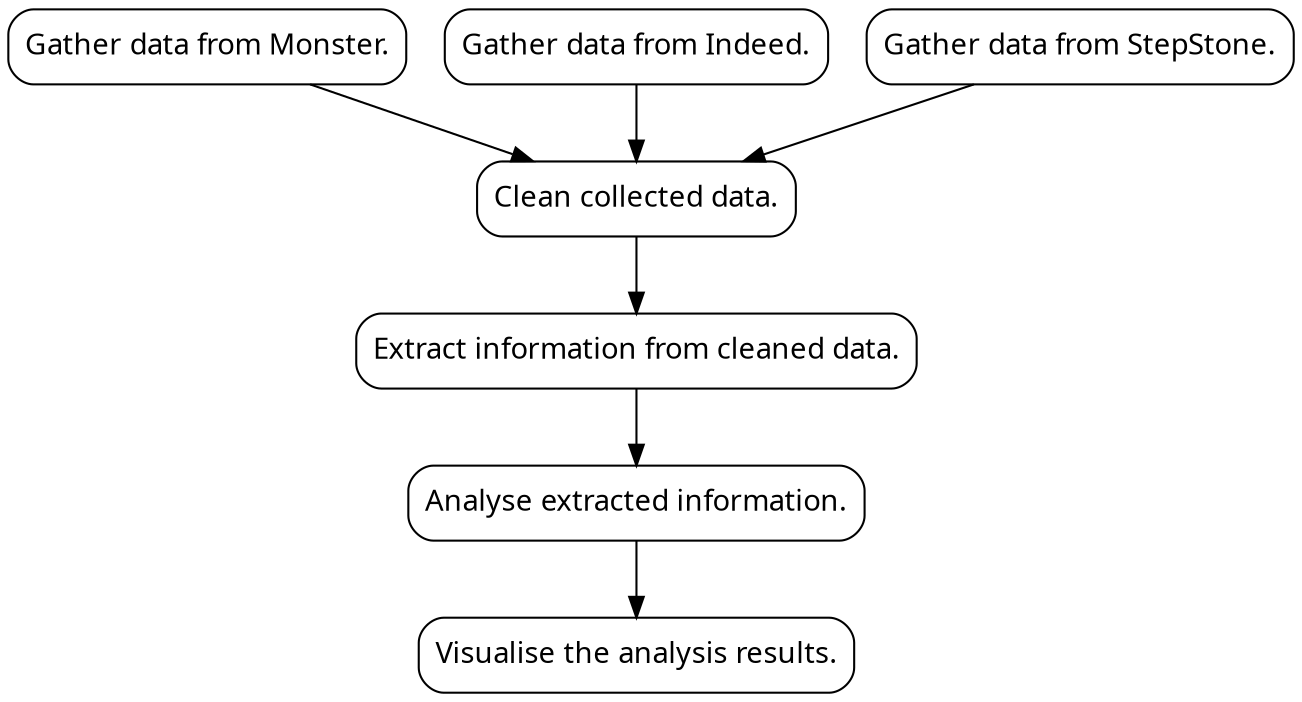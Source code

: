 digraph G {
  graph [fontname="sans-serif"];
  node [fontname="sans-serif", shape=Mrecord];
  edge [fontname="sans-serif"];

  scrape_monster -> clean_data;
  scrape_indeed -> clean_data;
  scrape_stepstone -> clean_data;
  clean_data -> extract_information;
  extract_information -> analyse_data;
  analyse_data -> visualise_results;

  scrape_monster [label="Gather data from Monster.", pos="0,0!"];
  scrape_indeed [label="Gather data from Indeed.", pos="0,1!"];
  scrape_stepstone [label="Gather data from StepStone.", pos="0,2!"];
  clean_data [label="Clean collected data.", pos="1,0!"];
  extract_information [label="Extract information from cleaned data.", pos="1,1!"];
  analyse_data [label="Analyse extracted information.", pos="2,0!"];
  visualise_results [label="Visualise the analysis results.", pos="2,1!"]
}
